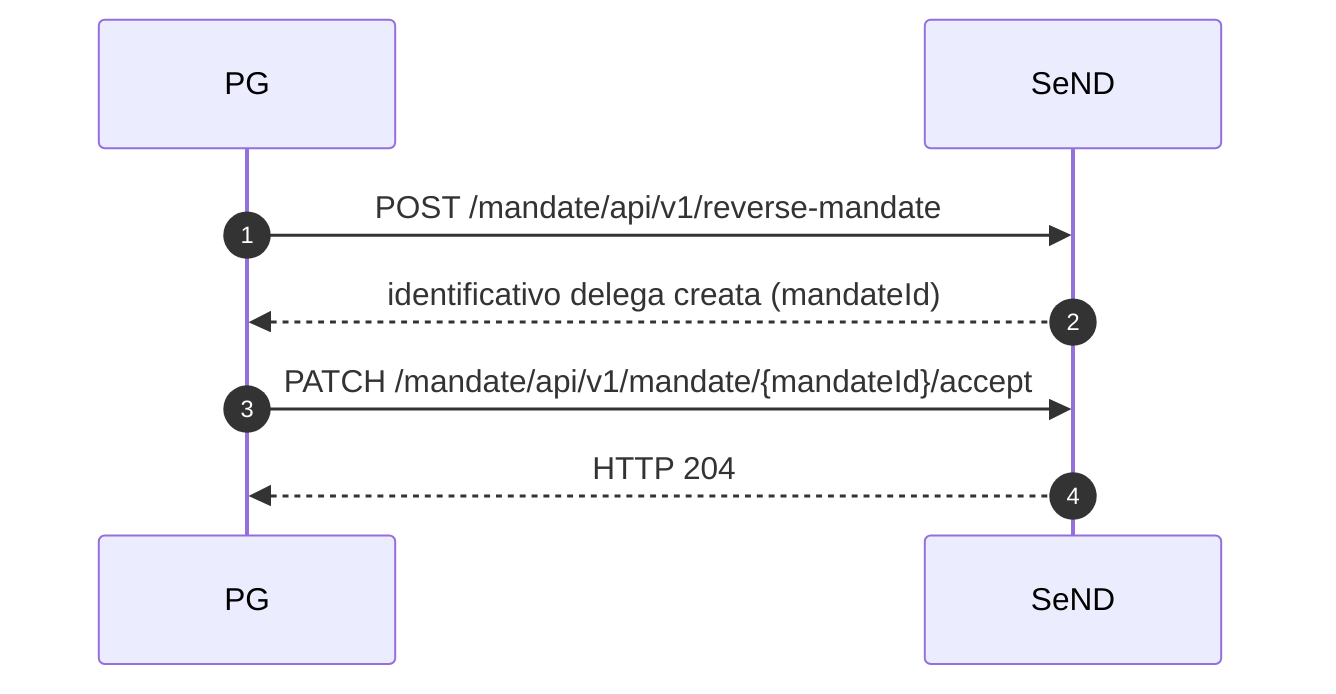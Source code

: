 sequenceDiagram
    autonumber
    PG->>SeND:  POST /mandate/api/v1/reverse-mandate
    SeND-->>PG: identificativo delega creata (mandateId)
    PG->>SeND:  PATCH /mandate/api/v1/mandate/{mandateId}/accept
    SeND-->>PG: HTTP 204